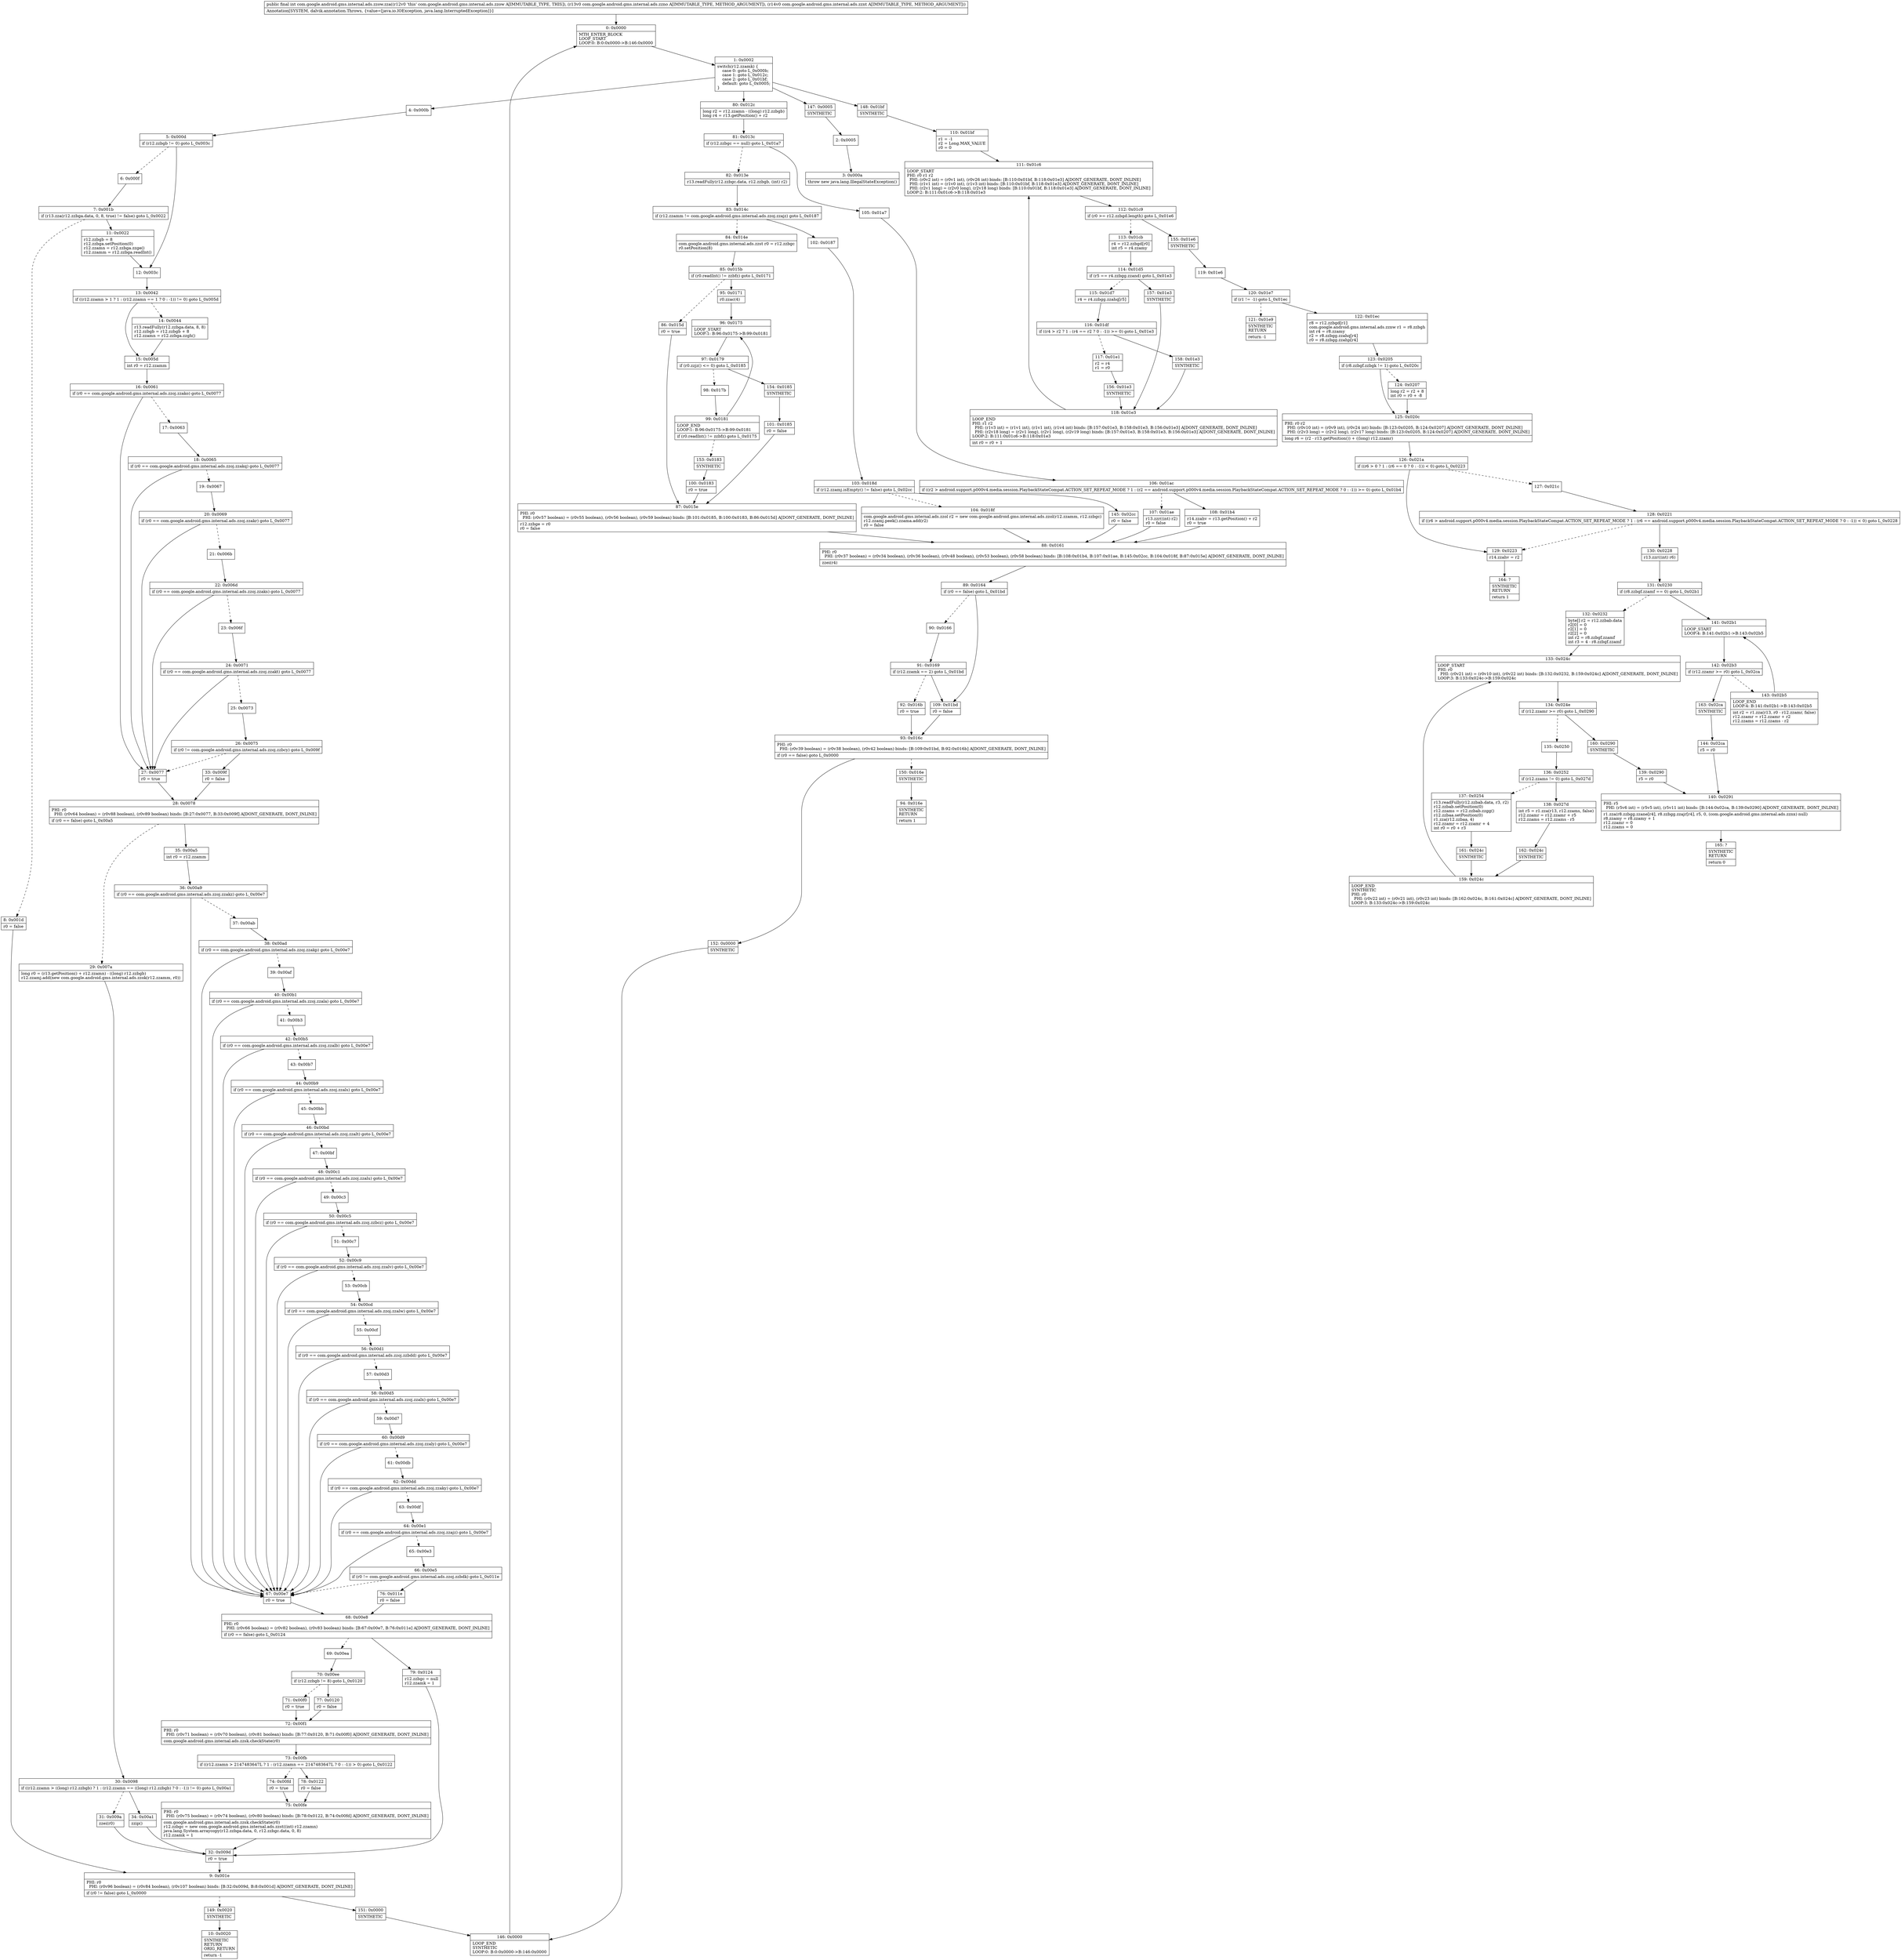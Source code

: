digraph "CFG forcom.google.android.gms.internal.ads.zzow.zza(Lcom\/google\/android\/gms\/internal\/ads\/zzno;Lcom\/google\/android\/gms\/internal\/ads\/zznt;)I" {
Node_0 [shape=record,label="{0\:\ 0x0000|MTH_ENTER_BLOCK\lLOOP_START\lLOOP:0: B:0:0x0000\-\>B:146:0x0000\l}"];
Node_1 [shape=record,label="{1\:\ 0x0002|switch(r12.zzamk) \{\l    case 0: goto L_0x000b;\l    case 1: goto L_0x012c;\l    case 2: goto L_0x01bf;\l    default: goto L_0x0005;\l\}\l}"];
Node_2 [shape=record,label="{2\:\ 0x0005}"];
Node_3 [shape=record,label="{3\:\ 0x000a|throw new java.lang.IllegalStateException()\l}"];
Node_4 [shape=record,label="{4\:\ 0x000b}"];
Node_5 [shape=record,label="{5\:\ 0x000d|if (r12.zzbgb != 0) goto L_0x003c\l}"];
Node_6 [shape=record,label="{6\:\ 0x000f}"];
Node_7 [shape=record,label="{7\:\ 0x001b|if (r13.zza(r12.zzbga.data, 0, 8, true) != false) goto L_0x0022\l}"];
Node_8 [shape=record,label="{8\:\ 0x001d|r0 = false\l}"];
Node_9 [shape=record,label="{9\:\ 0x001e|PHI: r0 \l  PHI: (r0v96 boolean) = (r0v84 boolean), (r0v107 boolean) binds: [B:32:0x009d, B:8:0x001d] A[DONT_GENERATE, DONT_INLINE]\l|if (r0 != false) goto L_0x0000\l}"];
Node_10 [shape=record,label="{10\:\ 0x0020|SYNTHETIC\lRETURN\lORIG_RETURN\l|return \-1\l}"];
Node_11 [shape=record,label="{11\:\ 0x0022|r12.zzbgb = 8\lr12.zzbga.setPosition(0)\lr12.zzamn = r12.zzbga.zzge()\lr12.zzamm = r12.zzbga.readInt()\l}"];
Node_12 [shape=record,label="{12\:\ 0x003c}"];
Node_13 [shape=record,label="{13\:\ 0x0042|if ((r12.zzamn \> 1 ? 1 : (r12.zzamn == 1 ? 0 : \-1)) != 0) goto L_0x005d\l}"];
Node_14 [shape=record,label="{14\:\ 0x0044|r13.readFully(r12.zzbga.data, 8, 8)\lr12.zzbgb = r12.zzbgb + 8\lr12.zzamn = r12.zzbga.zzgh()\l}"];
Node_15 [shape=record,label="{15\:\ 0x005d|int r0 = r12.zzamm\l}"];
Node_16 [shape=record,label="{16\:\ 0x0061|if (r0 == com.google.android.gms.internal.ads.zzoj.zzako) goto L_0x0077\l}"];
Node_17 [shape=record,label="{17\:\ 0x0063}"];
Node_18 [shape=record,label="{18\:\ 0x0065|if (r0 == com.google.android.gms.internal.ads.zzoj.zzakq) goto L_0x0077\l}"];
Node_19 [shape=record,label="{19\:\ 0x0067}"];
Node_20 [shape=record,label="{20\:\ 0x0069|if (r0 == com.google.android.gms.internal.ads.zzoj.zzakr) goto L_0x0077\l}"];
Node_21 [shape=record,label="{21\:\ 0x006b}"];
Node_22 [shape=record,label="{22\:\ 0x006d|if (r0 == com.google.android.gms.internal.ads.zzoj.zzaks) goto L_0x0077\l}"];
Node_23 [shape=record,label="{23\:\ 0x006f}"];
Node_24 [shape=record,label="{24\:\ 0x0071|if (r0 == com.google.android.gms.internal.ads.zzoj.zzakt) goto L_0x0077\l}"];
Node_25 [shape=record,label="{25\:\ 0x0073}"];
Node_26 [shape=record,label="{26\:\ 0x0075|if (r0 != com.google.android.gms.internal.ads.zzoj.zzbcy) goto L_0x009f\l}"];
Node_27 [shape=record,label="{27\:\ 0x0077|r0 = true\l}"];
Node_28 [shape=record,label="{28\:\ 0x0078|PHI: r0 \l  PHI: (r0v64 boolean) = (r0v88 boolean), (r0v89 boolean) binds: [B:27:0x0077, B:33:0x009f] A[DONT_GENERATE, DONT_INLINE]\l|if (r0 == false) goto L_0x00a5\l}"];
Node_29 [shape=record,label="{29\:\ 0x007a|long r0 = (r13.getPosition() + r12.zzamn) \- ((long) r12.zzbgb)\lr12.zzamj.add(new com.google.android.gms.internal.ads.zzok(r12.zzamm, r0))\l}"];
Node_30 [shape=record,label="{30\:\ 0x0098|if ((r12.zzamn \> ((long) r12.zzbgb) ? 1 : (r12.zzamn == ((long) r12.zzbgb) ? 0 : \-1)) != 0) goto L_0x00a1\l}"];
Node_31 [shape=record,label="{31\:\ 0x009a|zzei(r0)\l}"];
Node_32 [shape=record,label="{32\:\ 0x009d|r0 = true\l}"];
Node_33 [shape=record,label="{33\:\ 0x009f|r0 = false\l}"];
Node_34 [shape=record,label="{34\:\ 0x00a1|zzip()\l}"];
Node_35 [shape=record,label="{35\:\ 0x00a5|int r0 = r12.zzamm\l}"];
Node_36 [shape=record,label="{36\:\ 0x00a9|if (r0 == com.google.android.gms.internal.ads.zzoj.zzakz) goto L_0x00e7\l}"];
Node_37 [shape=record,label="{37\:\ 0x00ab}"];
Node_38 [shape=record,label="{38\:\ 0x00ad|if (r0 == com.google.android.gms.internal.ads.zzoj.zzakp) goto L_0x00e7\l}"];
Node_39 [shape=record,label="{39\:\ 0x00af}"];
Node_40 [shape=record,label="{40\:\ 0x00b1|if (r0 == com.google.android.gms.internal.ads.zzoj.zzala) goto L_0x00e7\l}"];
Node_41 [shape=record,label="{41\:\ 0x00b3}"];
Node_42 [shape=record,label="{42\:\ 0x00b5|if (r0 == com.google.android.gms.internal.ads.zzoj.zzalb) goto L_0x00e7\l}"];
Node_43 [shape=record,label="{43\:\ 0x00b7}"];
Node_44 [shape=record,label="{44\:\ 0x00b9|if (r0 == com.google.android.gms.internal.ads.zzoj.zzals) goto L_0x00e7\l}"];
Node_45 [shape=record,label="{45\:\ 0x00bb}"];
Node_46 [shape=record,label="{46\:\ 0x00bd|if (r0 == com.google.android.gms.internal.ads.zzoj.zzalt) goto L_0x00e7\l}"];
Node_47 [shape=record,label="{47\:\ 0x00bf}"];
Node_48 [shape=record,label="{48\:\ 0x00c1|if (r0 == com.google.android.gms.internal.ads.zzoj.zzalu) goto L_0x00e7\l}"];
Node_49 [shape=record,label="{49\:\ 0x00c3}"];
Node_50 [shape=record,label="{50\:\ 0x00c5|if (r0 == com.google.android.gms.internal.ads.zzoj.zzbcz) goto L_0x00e7\l}"];
Node_51 [shape=record,label="{51\:\ 0x00c7}"];
Node_52 [shape=record,label="{52\:\ 0x00c9|if (r0 == com.google.android.gms.internal.ads.zzoj.zzalv) goto L_0x00e7\l}"];
Node_53 [shape=record,label="{53\:\ 0x00cb}"];
Node_54 [shape=record,label="{54\:\ 0x00cd|if (r0 == com.google.android.gms.internal.ads.zzoj.zzalw) goto L_0x00e7\l}"];
Node_55 [shape=record,label="{55\:\ 0x00cf}"];
Node_56 [shape=record,label="{56\:\ 0x00d1|if (r0 == com.google.android.gms.internal.ads.zzoj.zzbdd) goto L_0x00e7\l}"];
Node_57 [shape=record,label="{57\:\ 0x00d3}"];
Node_58 [shape=record,label="{58\:\ 0x00d5|if (r0 == com.google.android.gms.internal.ads.zzoj.zzalx) goto L_0x00e7\l}"];
Node_59 [shape=record,label="{59\:\ 0x00d7}"];
Node_60 [shape=record,label="{60\:\ 0x00d9|if (r0 == com.google.android.gms.internal.ads.zzoj.zzaly) goto L_0x00e7\l}"];
Node_61 [shape=record,label="{61\:\ 0x00db}"];
Node_62 [shape=record,label="{62\:\ 0x00dd|if (r0 == com.google.android.gms.internal.ads.zzoj.zzaky) goto L_0x00e7\l}"];
Node_63 [shape=record,label="{63\:\ 0x00df}"];
Node_64 [shape=record,label="{64\:\ 0x00e1|if (r0 == com.google.android.gms.internal.ads.zzoj.zzajz) goto L_0x00e7\l}"];
Node_65 [shape=record,label="{65\:\ 0x00e3}"];
Node_66 [shape=record,label="{66\:\ 0x00e5|if (r0 != com.google.android.gms.internal.ads.zzoj.zzbdk) goto L_0x011e\l}"];
Node_67 [shape=record,label="{67\:\ 0x00e7|r0 = true\l}"];
Node_68 [shape=record,label="{68\:\ 0x00e8|PHI: r0 \l  PHI: (r0v66 boolean) = (r0v82 boolean), (r0v83 boolean) binds: [B:67:0x00e7, B:76:0x011e] A[DONT_GENERATE, DONT_INLINE]\l|if (r0 == false) goto L_0x0124\l}"];
Node_69 [shape=record,label="{69\:\ 0x00ea}"];
Node_70 [shape=record,label="{70\:\ 0x00ee|if (r12.zzbgb != 8) goto L_0x0120\l}"];
Node_71 [shape=record,label="{71\:\ 0x00f0|r0 = true\l}"];
Node_72 [shape=record,label="{72\:\ 0x00f1|PHI: r0 \l  PHI: (r0v71 boolean) = (r0v70 boolean), (r0v81 boolean) binds: [B:77:0x0120, B:71:0x00f0] A[DONT_GENERATE, DONT_INLINE]\l|com.google.android.gms.internal.ads.zzsk.checkState(r0)\l}"];
Node_73 [shape=record,label="{73\:\ 0x00fb|if ((r12.zzamn \> 2147483647L ? 1 : (r12.zzamn == 2147483647L ? 0 : \-1)) \> 0) goto L_0x0122\l}"];
Node_74 [shape=record,label="{74\:\ 0x00fd|r0 = true\l}"];
Node_75 [shape=record,label="{75\:\ 0x00fe|PHI: r0 \l  PHI: (r0v75 boolean) = (r0v74 boolean), (r0v80 boolean) binds: [B:78:0x0122, B:74:0x00fd] A[DONT_GENERATE, DONT_INLINE]\l|com.google.android.gms.internal.ads.zzsk.checkState(r0)\lr12.zzbgc = new com.google.android.gms.internal.ads.zzst((int) r12.zzamn)\ljava.lang.System.arraycopy(r12.zzbga.data, 0, r12.zzbgc.data, 0, 8)\lr12.zzamk = 1\l}"];
Node_76 [shape=record,label="{76\:\ 0x011e|r0 = false\l}"];
Node_77 [shape=record,label="{77\:\ 0x0120|r0 = false\l}"];
Node_78 [shape=record,label="{78\:\ 0x0122|r0 = false\l}"];
Node_79 [shape=record,label="{79\:\ 0x0124|r12.zzbgc = null\lr12.zzamk = 1\l}"];
Node_80 [shape=record,label="{80\:\ 0x012c|long r2 = r12.zzamn \- ((long) r12.zzbgb)\llong r4 = r13.getPosition() + r2\l}"];
Node_81 [shape=record,label="{81\:\ 0x013c|if (r12.zzbgc == null) goto L_0x01a7\l}"];
Node_82 [shape=record,label="{82\:\ 0x013e|r13.readFully(r12.zzbgc.data, r12.zzbgb, (int) r2)\l}"];
Node_83 [shape=record,label="{83\:\ 0x014c|if (r12.zzamm != com.google.android.gms.internal.ads.zzoj.zzajz) goto L_0x0187\l}"];
Node_84 [shape=record,label="{84\:\ 0x014e|com.google.android.gms.internal.ads.zzst r0 = r12.zzbgc\lr0.setPosition(8)\l}"];
Node_85 [shape=record,label="{85\:\ 0x015b|if (r0.readInt() != zzbfz) goto L_0x0171\l}"];
Node_86 [shape=record,label="{86\:\ 0x015d|r0 = true\l}"];
Node_87 [shape=record,label="{87\:\ 0x015e|PHI: r0 \l  PHI: (r0v57 boolean) = (r0v55 boolean), (r0v56 boolean), (r0v59 boolean) binds: [B:101:0x0185, B:100:0x0183, B:86:0x015d] A[DONT_GENERATE, DONT_INLINE]\l|r12.zzbge = r0\lr0 = false\l}"];
Node_88 [shape=record,label="{88\:\ 0x0161|PHI: r0 \l  PHI: (r0v37 boolean) = (r0v34 boolean), (r0v36 boolean), (r0v48 boolean), (r0v53 boolean), (r0v58 boolean) binds: [B:108:0x01b4, B:107:0x01ae, B:145:0x02cc, B:104:0x018f, B:87:0x015e] A[DONT_GENERATE, DONT_INLINE]\l|zzei(r4)\l}"];
Node_89 [shape=record,label="{89\:\ 0x0164|if (r0 == false) goto L_0x01bd\l}"];
Node_90 [shape=record,label="{90\:\ 0x0166}"];
Node_91 [shape=record,label="{91\:\ 0x0169|if (r12.zzamk == 2) goto L_0x01bd\l}"];
Node_92 [shape=record,label="{92\:\ 0x016b|r0 = true\l}"];
Node_93 [shape=record,label="{93\:\ 0x016c|PHI: r0 \l  PHI: (r0v39 boolean) = (r0v38 boolean), (r0v42 boolean) binds: [B:109:0x01bd, B:92:0x016b] A[DONT_GENERATE, DONT_INLINE]\l|if (r0 == false) goto L_0x0000\l}"];
Node_94 [shape=record,label="{94\:\ 0x016e|SYNTHETIC\lRETURN\l|return 1\l}"];
Node_95 [shape=record,label="{95\:\ 0x0171|r0.zzac(4)\l}"];
Node_96 [shape=record,label="{96\:\ 0x0175|LOOP_START\lLOOP:1: B:96:0x0175\-\>B:99:0x0181\l}"];
Node_97 [shape=record,label="{97\:\ 0x0179|if (r0.zzjz() \<= 0) goto L_0x0185\l}"];
Node_98 [shape=record,label="{98\:\ 0x017b}"];
Node_99 [shape=record,label="{99\:\ 0x0181|LOOP_END\lLOOP:1: B:96:0x0175\-\>B:99:0x0181\l|if (r0.readInt() != zzbfz) goto L_0x0175\l}"];
Node_100 [shape=record,label="{100\:\ 0x0183|r0 = true\l}"];
Node_101 [shape=record,label="{101\:\ 0x0185|r0 = false\l}"];
Node_102 [shape=record,label="{102\:\ 0x0187}"];
Node_103 [shape=record,label="{103\:\ 0x018d|if (r12.zzamj.isEmpty() != false) goto L_0x02cc\l}"];
Node_104 [shape=record,label="{104\:\ 0x018f|com.google.android.gms.internal.ads.zzol r2 = new com.google.android.gms.internal.ads.zzol(r12.zzamm, r12.zzbgc)\lr12.zzamj.peek().zzama.add(r2)\lr0 = false\l}"];
Node_105 [shape=record,label="{105\:\ 0x01a7}"];
Node_106 [shape=record,label="{106\:\ 0x01ac|if ((r2 \> android.support.p000v4.media.session.PlaybackStateCompat.ACTION_SET_REPEAT_MODE ? 1 : (r2 == android.support.p000v4.media.session.PlaybackStateCompat.ACTION_SET_REPEAT_MODE ? 0 : \-1)) \>= 0) goto L_0x01b4\l}"];
Node_107 [shape=record,label="{107\:\ 0x01ae|r13.zzr((int) r2)\lr0 = false\l}"];
Node_108 [shape=record,label="{108\:\ 0x01b4|r14.zzahv = r13.getPosition() + r2\lr0 = true\l}"];
Node_109 [shape=record,label="{109\:\ 0x01bd|r0 = false\l}"];
Node_110 [shape=record,label="{110\:\ 0x01bf|r1 = \-1\lr2 = Long.MAX_VALUE\lr0 = 0\l}"];
Node_111 [shape=record,label="{111\:\ 0x01c6|LOOP_START\lPHI: r0 r1 r2 \l  PHI: (r0v2 int) = (r0v1 int), (r0v26 int) binds: [B:110:0x01bf, B:118:0x01e3] A[DONT_GENERATE, DONT_INLINE]\l  PHI: (r1v1 int) = (r1v0 int), (r1v3 int) binds: [B:110:0x01bf, B:118:0x01e3] A[DONT_GENERATE, DONT_INLINE]\l  PHI: (r2v1 long) = (r2v0 long), (r2v18 long) binds: [B:110:0x01bf, B:118:0x01e3] A[DONT_GENERATE, DONT_INLINE]\lLOOP:2: B:111:0x01c6\-\>B:118:0x01e3\l}"];
Node_112 [shape=record,label="{112\:\ 0x01c9|if (r0 \>= r12.zzbgd.length) goto L_0x01e6\l}"];
Node_113 [shape=record,label="{113\:\ 0x01cb|r4 = r12.zzbgd[r0]\lint r5 = r4.zzamy\l}"];
Node_114 [shape=record,label="{114\:\ 0x01d5|if (r5 == r4.zzbgg.zzand) goto L_0x01e3\l}"];
Node_115 [shape=record,label="{115\:\ 0x01d7|r4 = r4.zzbgg.zzahq[r5]\l}"];
Node_116 [shape=record,label="{116\:\ 0x01df|if ((r4 \> r2 ? 1 : (r4 == r2 ? 0 : \-1)) \>= 0) goto L_0x01e3\l}"];
Node_117 [shape=record,label="{117\:\ 0x01e1|r2 = r4\lr1 = r0\l}"];
Node_118 [shape=record,label="{118\:\ 0x01e3|LOOP_END\lPHI: r1 r2 \l  PHI: (r1v3 int) = (r1v1 int), (r1v1 int), (r1v4 int) binds: [B:157:0x01e3, B:158:0x01e3, B:156:0x01e3] A[DONT_GENERATE, DONT_INLINE]\l  PHI: (r2v18 long) = (r2v1 long), (r2v1 long), (r2v19 long) binds: [B:157:0x01e3, B:158:0x01e3, B:156:0x01e3] A[DONT_GENERATE, DONT_INLINE]\lLOOP:2: B:111:0x01c6\-\>B:118:0x01e3\l|int r0 = r0 + 1\l}"];
Node_119 [shape=record,label="{119\:\ 0x01e6}"];
Node_120 [shape=record,label="{120\:\ 0x01e7|if (r1 != \-1) goto L_0x01ec\l}"];
Node_121 [shape=record,label="{121\:\ 0x01e9|SYNTHETIC\lRETURN\l|return \-1\l}"];
Node_122 [shape=record,label="{122\:\ 0x01ec|r8 = r12.zzbgd[r1]\lcom.google.android.gms.internal.ads.zznw r1 = r8.zzbgh\lint r4 = r8.zzamy\lr2 = r8.zzbgg.zzahq[r4]\lr0 = r8.zzbgg.zzahp[r4]\l}"];
Node_123 [shape=record,label="{123\:\ 0x0205|if (r8.zzbgf.zzbgk != 1) goto L_0x020c\l}"];
Node_124 [shape=record,label="{124\:\ 0x0207|long r2 = r2 + 8\lint r0 = r0 + \-8\l}"];
Node_125 [shape=record,label="{125\:\ 0x020c|PHI: r0 r2 \l  PHI: (r0v10 int) = (r0v9 int), (r0v24 int) binds: [B:123:0x0205, B:124:0x0207] A[DONT_GENERATE, DONT_INLINE]\l  PHI: (r2v3 long) = (r2v2 long), (r2v17 long) binds: [B:123:0x0205, B:124:0x0207] A[DONT_GENERATE, DONT_INLINE]\l|long r6 = (r2 \- r13.getPosition()) + ((long) r12.zzamr)\l}"];
Node_126 [shape=record,label="{126\:\ 0x021a|if ((r6 \> 0 ? 1 : (r6 == 0 ? 0 : \-1)) \< 0) goto L_0x0223\l}"];
Node_127 [shape=record,label="{127\:\ 0x021c}"];
Node_128 [shape=record,label="{128\:\ 0x0221|if ((r6 \> android.support.p000v4.media.session.PlaybackStateCompat.ACTION_SET_REPEAT_MODE ? 1 : (r6 == android.support.p000v4.media.session.PlaybackStateCompat.ACTION_SET_REPEAT_MODE ? 0 : \-1)) \< 0) goto L_0x0228\l}"];
Node_129 [shape=record,label="{129\:\ 0x0223|r14.zzahv = r2\l}"];
Node_130 [shape=record,label="{130\:\ 0x0228|r13.zzr((int) r6)\l}"];
Node_131 [shape=record,label="{131\:\ 0x0230|if (r8.zzbgf.zzamf == 0) goto L_0x02b1\l}"];
Node_132 [shape=record,label="{132\:\ 0x0232|byte[] r2 = r12.zzbab.data\lr2[0] = 0\lr2[1] = 0\lr2[2] = 0\lint r2 = r8.zzbgf.zzamf\lint r3 = 4 \- r8.zzbgf.zzamf\l}"];
Node_133 [shape=record,label="{133\:\ 0x024c|LOOP_START\lPHI: r0 \l  PHI: (r0v21 int) = (r0v10 int), (r0v22 int) binds: [B:132:0x0232, B:159:0x024c] A[DONT_GENERATE, DONT_INLINE]\lLOOP:3: B:133:0x024c\-\>B:159:0x024c\l}"];
Node_134 [shape=record,label="{134\:\ 0x024e|if (r12.zzamr \>= r0) goto L_0x0290\l}"];
Node_135 [shape=record,label="{135\:\ 0x0250}"];
Node_136 [shape=record,label="{136\:\ 0x0252|if (r12.zzams != 0) goto L_0x027d\l}"];
Node_137 [shape=record,label="{137\:\ 0x0254|r13.readFully(r12.zzbab.data, r3, r2)\lr12.zzbab.setPosition(0)\lr12.zzams = r12.zzbab.zzgg()\lr12.zzbaa.setPosition(0)\lr1.zza(r12.zzbaa, 4)\lr12.zzamr = r12.zzamr + 4\lint r0 = r0 + r3\l}"];
Node_138 [shape=record,label="{138\:\ 0x027d|int r5 = r1.zza(r13, r12.zzams, false)\lr12.zzamr = r12.zzamr + r5\lr12.zzams = r12.zzams \- r5\l}"];
Node_139 [shape=record,label="{139\:\ 0x0290|r5 = r0\l}"];
Node_140 [shape=record,label="{140\:\ 0x0291|PHI: r5 \l  PHI: (r5v6 int) = (r5v5 int), (r5v11 int) binds: [B:144:0x02ca, B:139:0x0290] A[DONT_GENERATE, DONT_INLINE]\l|r1.zza(r8.zzbgg.zzane[r4], r8.zzbgg.zzajr[r4], r5, 0, (com.google.android.gms.internal.ads.zznx) null)\lr8.zzamy = r8.zzamy + 1\lr12.zzamr = 0\lr12.zzams = 0\l}"];
Node_141 [shape=record,label="{141\:\ 0x02b1|LOOP_START\lLOOP:4: B:141:0x02b1\-\>B:143:0x02b5\l}"];
Node_142 [shape=record,label="{142\:\ 0x02b3|if (r12.zzamr \>= r0) goto L_0x02ca\l}"];
Node_143 [shape=record,label="{143\:\ 0x02b5|LOOP_END\lLOOP:4: B:141:0x02b1\-\>B:143:0x02b5\l|int r2 = r1.zza(r13, r0 \- r12.zzamr, false)\lr12.zzamr = r12.zzamr + r2\lr12.zzams = r12.zzams \- r2\l}"];
Node_144 [shape=record,label="{144\:\ 0x02ca|r5 = r0\l}"];
Node_145 [shape=record,label="{145\:\ 0x02cc|r0 = false\l}"];
Node_146 [shape=record,label="{146\:\ 0x0000|LOOP_END\lSYNTHETIC\lLOOP:0: B:0:0x0000\-\>B:146:0x0000\l}"];
Node_147 [shape=record,label="{147\:\ 0x0005|SYNTHETIC\l}"];
Node_148 [shape=record,label="{148\:\ 0x01bf|SYNTHETIC\l}"];
Node_149 [shape=record,label="{149\:\ 0x0020|SYNTHETIC\l}"];
Node_150 [shape=record,label="{150\:\ 0x016e|SYNTHETIC\l}"];
Node_151 [shape=record,label="{151\:\ 0x0000|SYNTHETIC\l}"];
Node_152 [shape=record,label="{152\:\ 0x0000|SYNTHETIC\l}"];
Node_153 [shape=record,label="{153\:\ 0x0183|SYNTHETIC\l}"];
Node_154 [shape=record,label="{154\:\ 0x0185|SYNTHETIC\l}"];
Node_155 [shape=record,label="{155\:\ 0x01e6|SYNTHETIC\l}"];
Node_156 [shape=record,label="{156\:\ 0x01e3|SYNTHETIC\l}"];
Node_157 [shape=record,label="{157\:\ 0x01e3|SYNTHETIC\l}"];
Node_158 [shape=record,label="{158\:\ 0x01e3|SYNTHETIC\l}"];
Node_159 [shape=record,label="{159\:\ 0x024c|LOOP_END\lSYNTHETIC\lPHI: r0 \l  PHI: (r0v22 int) = (r0v21 int), (r0v23 int) binds: [B:162:0x024c, B:161:0x024c] A[DONT_GENERATE, DONT_INLINE]\lLOOP:3: B:133:0x024c\-\>B:159:0x024c\l}"];
Node_160 [shape=record,label="{160\:\ 0x0290|SYNTHETIC\l}"];
Node_161 [shape=record,label="{161\:\ 0x024c|SYNTHETIC\l}"];
Node_162 [shape=record,label="{162\:\ 0x024c|SYNTHETIC\l}"];
Node_163 [shape=record,label="{163\:\ 0x02ca|SYNTHETIC\l}"];
Node_164 [shape=record,label="{164\:\ ?|SYNTHETIC\lRETURN\l|return 1\l}"];
Node_165 [shape=record,label="{165\:\ ?|SYNTHETIC\lRETURN\l|return 0\l}"];
MethodNode[shape=record,label="{public final int com.google.android.gms.internal.ads.zzow.zza((r12v0 'this' com.google.android.gms.internal.ads.zzow A[IMMUTABLE_TYPE, THIS]), (r13v0 com.google.android.gms.internal.ads.zzno A[IMMUTABLE_TYPE, METHOD_ARGUMENT]), (r14v0 com.google.android.gms.internal.ads.zznt A[IMMUTABLE_TYPE, METHOD_ARGUMENT]))  | Annotation[SYSTEM, dalvik.annotation.Throws, \{value=[java.io.IOException, java.lang.InterruptedException]\}]\l}"];
MethodNode -> Node_0;
Node_0 -> Node_1;
Node_1 -> Node_4;
Node_1 -> Node_80;
Node_1 -> Node_147;
Node_1 -> Node_148;
Node_2 -> Node_3;
Node_4 -> Node_5;
Node_5 -> Node_6[style=dashed];
Node_5 -> Node_12;
Node_6 -> Node_7;
Node_7 -> Node_8[style=dashed];
Node_7 -> Node_11;
Node_8 -> Node_9;
Node_9 -> Node_149[style=dashed];
Node_9 -> Node_151;
Node_11 -> Node_12;
Node_12 -> Node_13;
Node_13 -> Node_14[style=dashed];
Node_13 -> Node_15;
Node_14 -> Node_15;
Node_15 -> Node_16;
Node_16 -> Node_17[style=dashed];
Node_16 -> Node_27;
Node_17 -> Node_18;
Node_18 -> Node_19[style=dashed];
Node_18 -> Node_27;
Node_19 -> Node_20;
Node_20 -> Node_21[style=dashed];
Node_20 -> Node_27;
Node_21 -> Node_22;
Node_22 -> Node_23[style=dashed];
Node_22 -> Node_27;
Node_23 -> Node_24;
Node_24 -> Node_25[style=dashed];
Node_24 -> Node_27;
Node_25 -> Node_26;
Node_26 -> Node_27[style=dashed];
Node_26 -> Node_33;
Node_27 -> Node_28;
Node_28 -> Node_29[style=dashed];
Node_28 -> Node_35;
Node_29 -> Node_30;
Node_30 -> Node_31[style=dashed];
Node_30 -> Node_34;
Node_31 -> Node_32;
Node_32 -> Node_9;
Node_33 -> Node_28;
Node_34 -> Node_32;
Node_35 -> Node_36;
Node_36 -> Node_37[style=dashed];
Node_36 -> Node_67;
Node_37 -> Node_38;
Node_38 -> Node_39[style=dashed];
Node_38 -> Node_67;
Node_39 -> Node_40;
Node_40 -> Node_41[style=dashed];
Node_40 -> Node_67;
Node_41 -> Node_42;
Node_42 -> Node_43[style=dashed];
Node_42 -> Node_67;
Node_43 -> Node_44;
Node_44 -> Node_45[style=dashed];
Node_44 -> Node_67;
Node_45 -> Node_46;
Node_46 -> Node_47[style=dashed];
Node_46 -> Node_67;
Node_47 -> Node_48;
Node_48 -> Node_49[style=dashed];
Node_48 -> Node_67;
Node_49 -> Node_50;
Node_50 -> Node_51[style=dashed];
Node_50 -> Node_67;
Node_51 -> Node_52;
Node_52 -> Node_53[style=dashed];
Node_52 -> Node_67;
Node_53 -> Node_54;
Node_54 -> Node_55[style=dashed];
Node_54 -> Node_67;
Node_55 -> Node_56;
Node_56 -> Node_57[style=dashed];
Node_56 -> Node_67;
Node_57 -> Node_58;
Node_58 -> Node_59[style=dashed];
Node_58 -> Node_67;
Node_59 -> Node_60;
Node_60 -> Node_61[style=dashed];
Node_60 -> Node_67;
Node_61 -> Node_62;
Node_62 -> Node_63[style=dashed];
Node_62 -> Node_67;
Node_63 -> Node_64;
Node_64 -> Node_65[style=dashed];
Node_64 -> Node_67;
Node_65 -> Node_66;
Node_66 -> Node_67[style=dashed];
Node_66 -> Node_76;
Node_67 -> Node_68;
Node_68 -> Node_69[style=dashed];
Node_68 -> Node_79;
Node_69 -> Node_70;
Node_70 -> Node_71[style=dashed];
Node_70 -> Node_77;
Node_71 -> Node_72;
Node_72 -> Node_73;
Node_73 -> Node_74[style=dashed];
Node_73 -> Node_78;
Node_74 -> Node_75;
Node_75 -> Node_32;
Node_76 -> Node_68;
Node_77 -> Node_72;
Node_78 -> Node_75;
Node_79 -> Node_32;
Node_80 -> Node_81;
Node_81 -> Node_82[style=dashed];
Node_81 -> Node_105;
Node_82 -> Node_83;
Node_83 -> Node_84[style=dashed];
Node_83 -> Node_102;
Node_84 -> Node_85;
Node_85 -> Node_86[style=dashed];
Node_85 -> Node_95;
Node_86 -> Node_87;
Node_87 -> Node_88;
Node_88 -> Node_89;
Node_89 -> Node_90[style=dashed];
Node_89 -> Node_109;
Node_90 -> Node_91;
Node_91 -> Node_92[style=dashed];
Node_91 -> Node_109;
Node_92 -> Node_93;
Node_93 -> Node_150[style=dashed];
Node_93 -> Node_152;
Node_95 -> Node_96;
Node_96 -> Node_97;
Node_97 -> Node_98[style=dashed];
Node_97 -> Node_154;
Node_98 -> Node_99;
Node_99 -> Node_96;
Node_99 -> Node_153[style=dashed];
Node_100 -> Node_87;
Node_101 -> Node_87;
Node_102 -> Node_103;
Node_103 -> Node_104[style=dashed];
Node_103 -> Node_145;
Node_104 -> Node_88;
Node_105 -> Node_106;
Node_106 -> Node_107[style=dashed];
Node_106 -> Node_108;
Node_107 -> Node_88;
Node_108 -> Node_88;
Node_109 -> Node_93;
Node_110 -> Node_111;
Node_111 -> Node_112;
Node_112 -> Node_113[style=dashed];
Node_112 -> Node_155;
Node_113 -> Node_114;
Node_114 -> Node_115[style=dashed];
Node_114 -> Node_157;
Node_115 -> Node_116;
Node_116 -> Node_117[style=dashed];
Node_116 -> Node_158;
Node_117 -> Node_156;
Node_118 -> Node_111;
Node_119 -> Node_120;
Node_120 -> Node_121[style=dashed];
Node_120 -> Node_122;
Node_122 -> Node_123;
Node_123 -> Node_124[style=dashed];
Node_123 -> Node_125;
Node_124 -> Node_125;
Node_125 -> Node_126;
Node_126 -> Node_127[style=dashed];
Node_126 -> Node_129;
Node_127 -> Node_128;
Node_128 -> Node_129[style=dashed];
Node_128 -> Node_130;
Node_129 -> Node_164;
Node_130 -> Node_131;
Node_131 -> Node_132[style=dashed];
Node_131 -> Node_141;
Node_132 -> Node_133;
Node_133 -> Node_134;
Node_134 -> Node_135[style=dashed];
Node_134 -> Node_160;
Node_135 -> Node_136;
Node_136 -> Node_137[style=dashed];
Node_136 -> Node_138;
Node_137 -> Node_161;
Node_138 -> Node_162;
Node_139 -> Node_140;
Node_140 -> Node_165;
Node_141 -> Node_142;
Node_142 -> Node_143[style=dashed];
Node_142 -> Node_163;
Node_143 -> Node_141;
Node_144 -> Node_140;
Node_145 -> Node_88;
Node_146 -> Node_0;
Node_147 -> Node_2;
Node_148 -> Node_110;
Node_149 -> Node_10;
Node_150 -> Node_94;
Node_151 -> Node_146;
Node_152 -> Node_146;
Node_153 -> Node_100;
Node_154 -> Node_101;
Node_155 -> Node_119;
Node_156 -> Node_118;
Node_157 -> Node_118;
Node_158 -> Node_118;
Node_159 -> Node_133;
Node_160 -> Node_139;
Node_161 -> Node_159;
Node_162 -> Node_159;
Node_163 -> Node_144;
}

